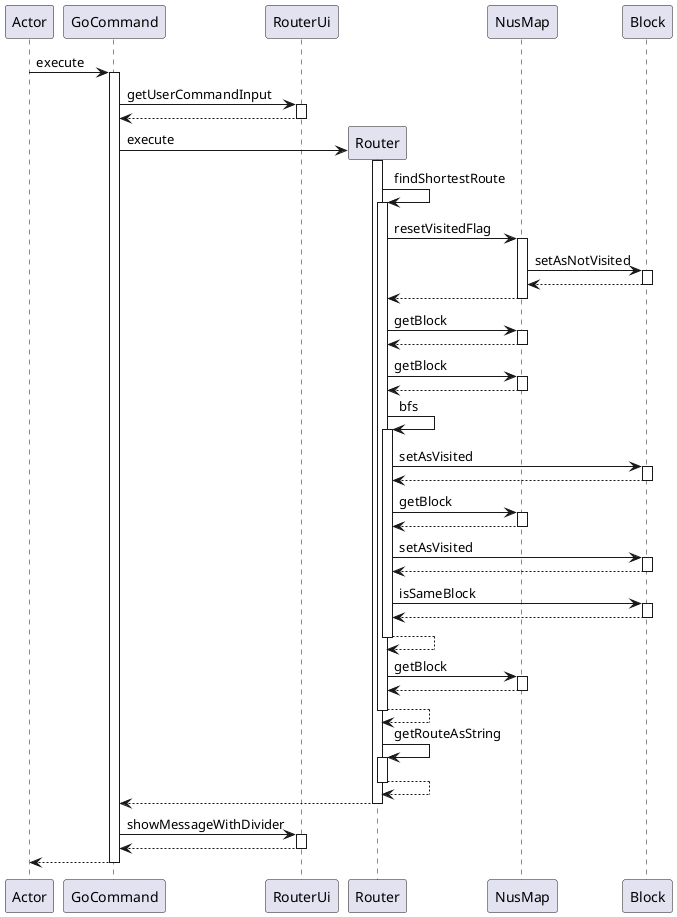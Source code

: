 @startuml
participant Actor
participant GoCommand
participant RouterUi
Actor -> GoCommand : execute
activate GoCommand
GoCommand -> RouterUi: getUserCommandInput
activate RouterUi
RouterUi --> GoCommand:
deactivate RouterUi
create Router
GoCommand -> Router : execute
activate Router
Router -> Router : findShortestRoute
activate Router
Router -> NusMap : resetVisitedFlag
activate NusMap
NusMap -> Block : setAsNotVisited
activate Block
Block --> NusMap
deactivate Block
NusMap --> Router
deactivate NusMap
Router -> NusMap : getBlock
activate NusMap
NusMap --> Router
deactivate NusMap
Router -> NusMap : getBlock
activate NusMap
NusMap --> Router
deactivate NusMap
Router -> Router : bfs
activate Router
Router -> Block : setAsVisited
activate Block
Block --> Router
deactivate Block
Router -> NusMap : getBlock
activate NusMap
NusMap --> Router
deactivate NusMap
Router -> Block : setAsVisited
activate Block
Block --> Router
deactivate Block
Router -> Block : isSameBlock
activate Block
Block --> Router
deactivate Block
Router --> Router
deactivate Router
Router -> NusMap : getBlock
activate NusMap
NusMap --> Router
deactivate NusMap
Router --> Router
deactivate Router
Router -> Router : getRouteAsString
activate Router
Router --> Router
deactivate Router
Router --> GoCommand
deactivate Router
GoCommand -> RouterUi: showMessageWithDivider
activate RouterUi
return
return
@enduml